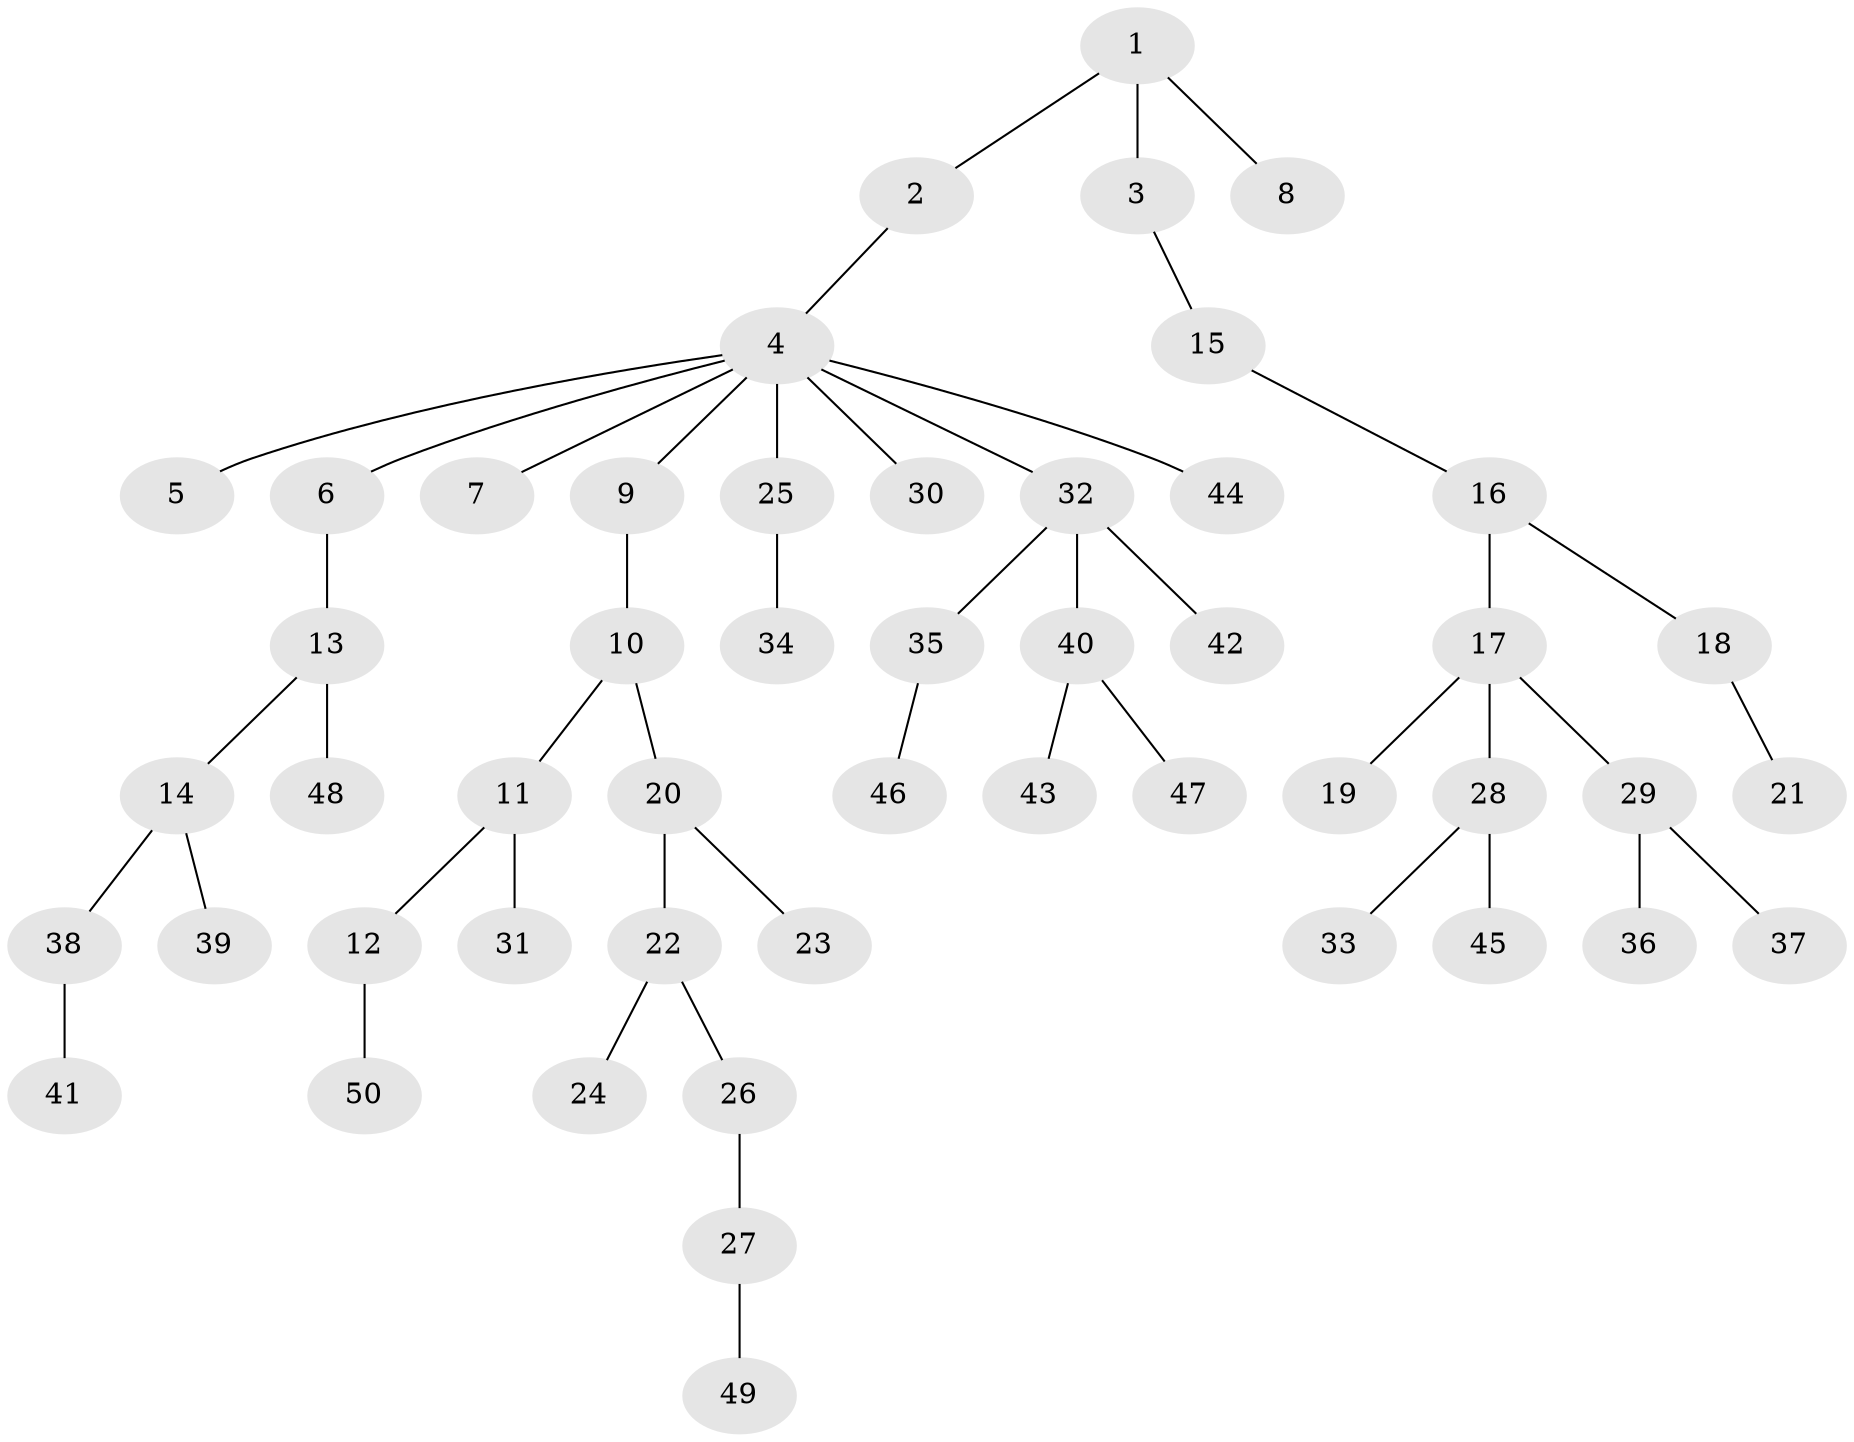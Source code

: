 // Generated by graph-tools (version 1.1) at 2025/02/03/09/25 03:02:30]
// undirected, 50 vertices, 49 edges
graph export_dot {
graph [start="1"]
  node [color=gray90,style=filled];
  1;
  2;
  3;
  4;
  5;
  6;
  7;
  8;
  9;
  10;
  11;
  12;
  13;
  14;
  15;
  16;
  17;
  18;
  19;
  20;
  21;
  22;
  23;
  24;
  25;
  26;
  27;
  28;
  29;
  30;
  31;
  32;
  33;
  34;
  35;
  36;
  37;
  38;
  39;
  40;
  41;
  42;
  43;
  44;
  45;
  46;
  47;
  48;
  49;
  50;
  1 -- 2;
  1 -- 3;
  1 -- 8;
  2 -- 4;
  3 -- 15;
  4 -- 5;
  4 -- 6;
  4 -- 7;
  4 -- 9;
  4 -- 25;
  4 -- 30;
  4 -- 32;
  4 -- 44;
  6 -- 13;
  9 -- 10;
  10 -- 11;
  10 -- 20;
  11 -- 12;
  11 -- 31;
  12 -- 50;
  13 -- 14;
  13 -- 48;
  14 -- 38;
  14 -- 39;
  15 -- 16;
  16 -- 17;
  16 -- 18;
  17 -- 19;
  17 -- 28;
  17 -- 29;
  18 -- 21;
  20 -- 22;
  20 -- 23;
  22 -- 24;
  22 -- 26;
  25 -- 34;
  26 -- 27;
  27 -- 49;
  28 -- 33;
  28 -- 45;
  29 -- 36;
  29 -- 37;
  32 -- 35;
  32 -- 40;
  32 -- 42;
  35 -- 46;
  38 -- 41;
  40 -- 43;
  40 -- 47;
}
